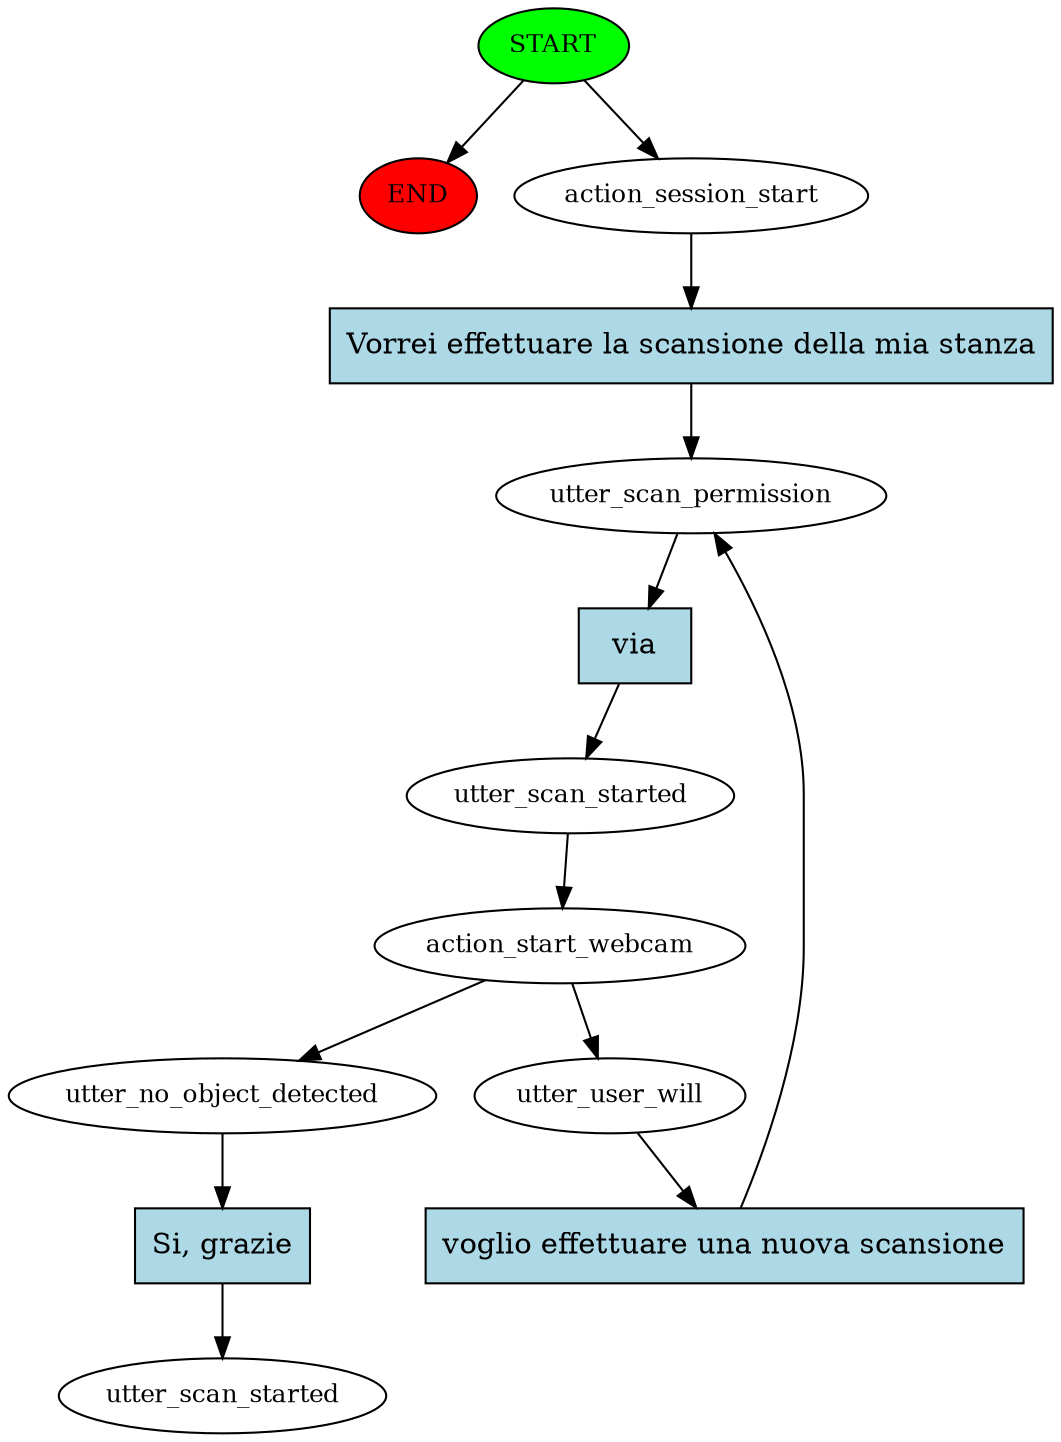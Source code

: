 digraph  {
0 [class="start active", fillcolor=green, fontsize=12, label=START, style=filled];
"-1" [class=end, fillcolor=red, fontsize=12, label=END, style=filled];
1 [class=active, fontsize=12, label=action_session_start];
2 [class=active, fontsize=12, label=utter_scan_permission];
3 [class=active, fontsize=12, label=utter_scan_started];
4 [class=active, fontsize=12, label=action_start_webcam];
5 [class=active, fontsize=12, label=utter_user_will];
9 [class=active, fontsize=12, label=utter_no_object_detected];
10 [class="dashed active", fontsize=12, label=utter_scan_started];
11 [class="intent active", fillcolor=lightblue, label="Vorrei effettuare la scansione della mia stanza", shape=rect, style=filled];
12 [class="intent active", fillcolor=lightblue, label=via, shape=rect, style=filled];
13 [class="intent active", fillcolor=lightblue, label="voglio effettuare una nuova scansione", shape=rect, style=filled];
14 [class="intent active", fillcolor=lightblue, label="Si, grazie", shape=rect, style=filled];
0 -> "-1"  [class="", key=NONE, label=""];
0 -> 1  [class=active, key=NONE, label=""];
1 -> 11  [class=active, key=0];
2 -> 12  [class=active, key=0];
3 -> 4  [class=active, key=NONE, label=""];
4 -> 5  [class=active, key=NONE, label=""];
4 -> 9  [class=active, key=NONE, label=""];
5 -> 13  [class=active, key=0];
9 -> 14  [class=active, key=0];
11 -> 2  [class=active, key=0];
12 -> 3  [class=active, key=0];
13 -> 2  [class=active, key=0];
14 -> 10  [class=active, key=0];
}
